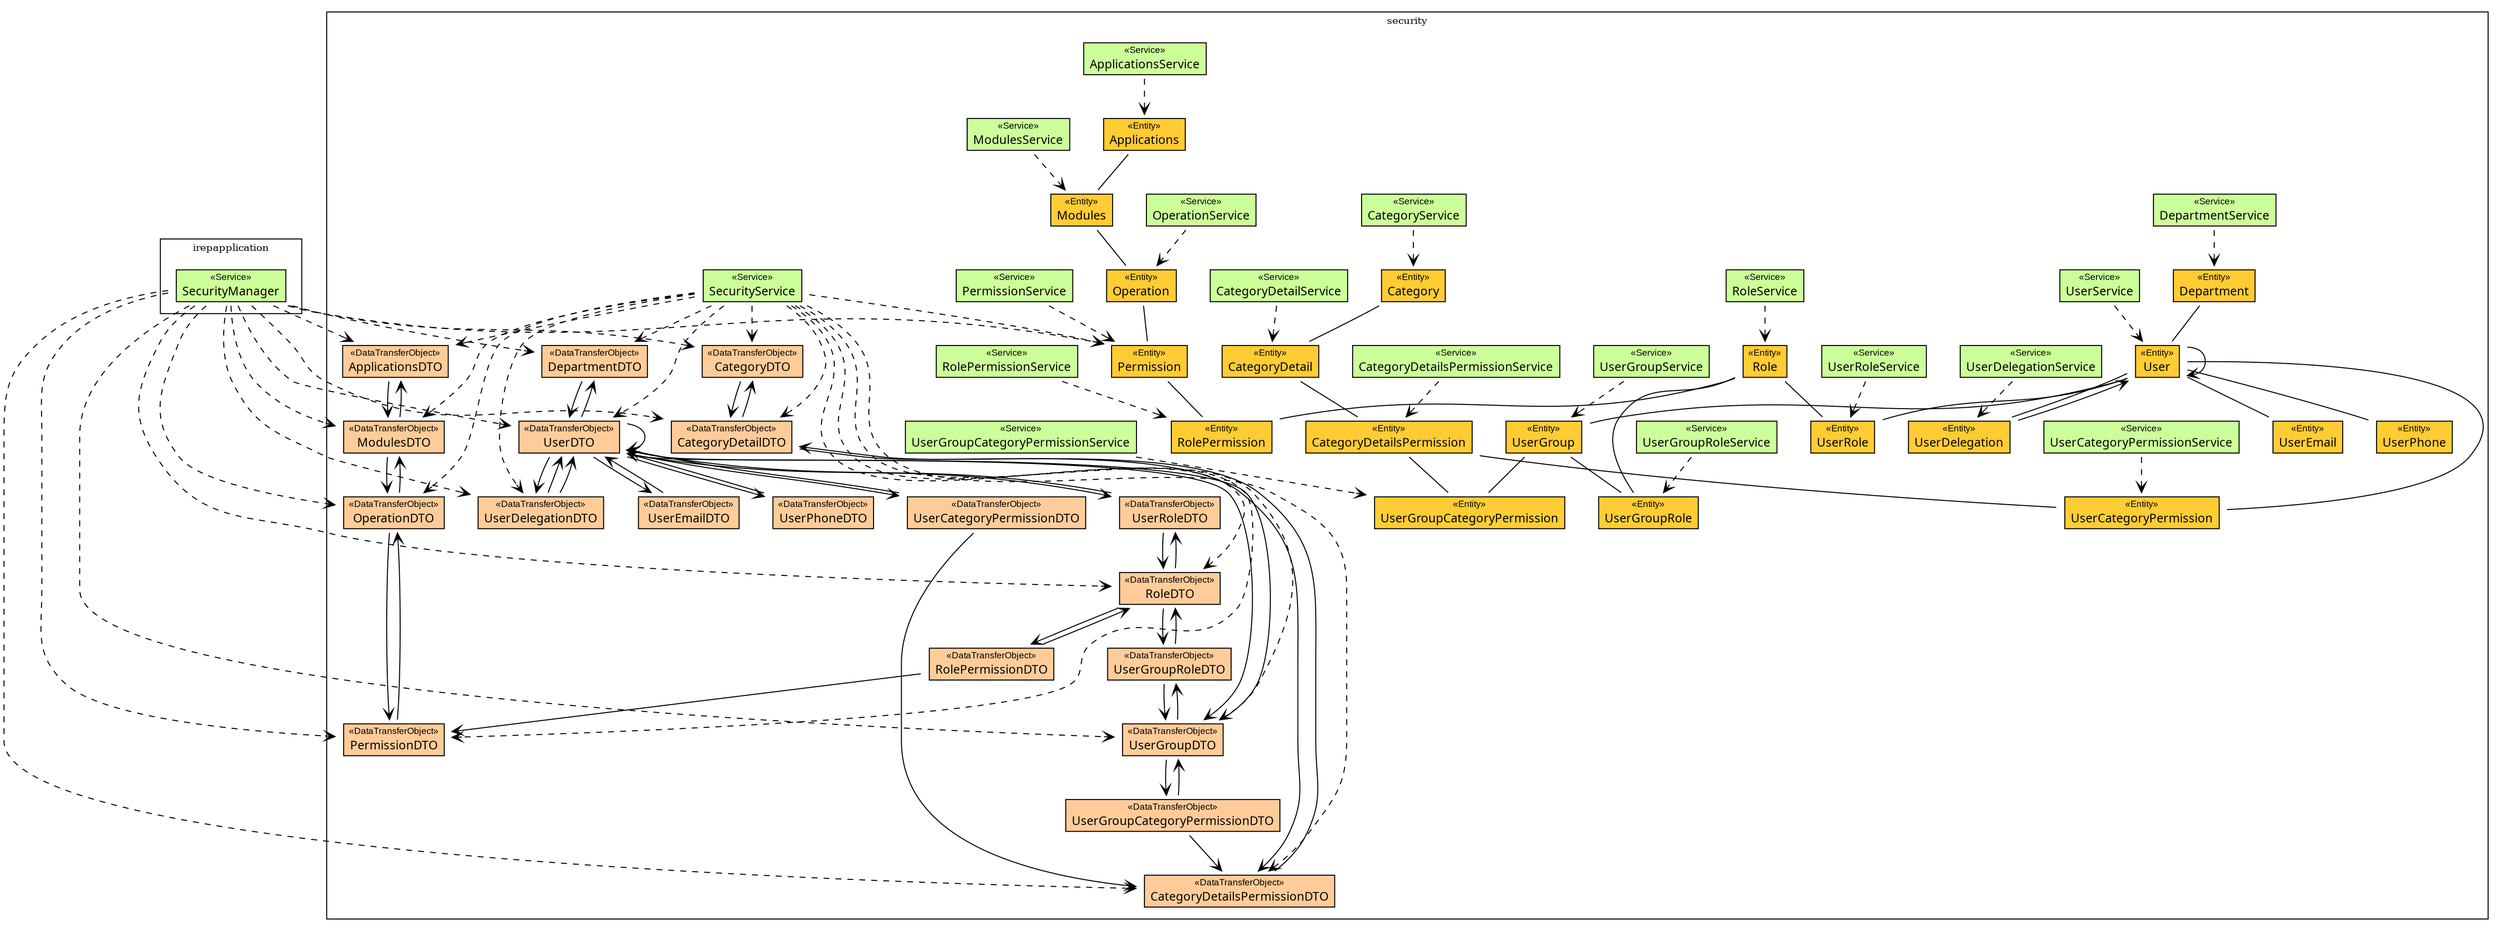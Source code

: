 
	
digraph G {             
	fontsize = 10        
	node [                          
		fontsize = 10                
		fontname="arial"
		shape=plaintext
	     ]        
	     
	edge [                            
		fontsize = 10        
	     ]        
	
	
	
		subgraph clusterirepapplication {
			label = "irepapplication"  
			
				
					
	SecurityManager [label=<<table border="0" cellborder="1" cellspacing="0" cellpadding="0" port="p" bgcolor="#CCFF99" >
	<tr><td>
	<table border="0" cellspacing="1" cellpadding="1">
		<tr><td> &laquo;Service&raquo; </td></tr>
		<tr><td><font face="arialbd"  point-size="12.0"> SecurityManager </font></td></tr>
	</table></td></tr>
	</table>>, fontname="arial", fontcolor="black", fontsize=9.0];

					
				
				
			
		}
	

	
		subgraph clustersecurity {
			label = "security"  
			
				
					
	ApplicationsService [label=<<table border="0" cellborder="1" cellspacing="0" cellpadding="0" port="p" bgcolor="#CCFF99" >
	<tr><td>
	<table border="0" cellspacing="1" cellpadding="1">
		<tr><td> &laquo;Service&raquo; </td></tr>
		<tr><td><font face="arialbd"  point-size="12.0"> ApplicationsService </font></td></tr>
	</table></td></tr>
	</table>>, fontname="arial", fontcolor="black", fontsize=9.0];

	CategoryDetailService [label=<<table border="0" cellborder="1" cellspacing="0" cellpadding="0" port="p" bgcolor="#CCFF99" >
	<tr><td>
	<table border="0" cellspacing="1" cellpadding="1">
		<tr><td> &laquo;Service&raquo; </td></tr>
		<tr><td><font face="arialbd"  point-size="12.0"> CategoryDetailService </font></td></tr>
	</table></td></tr>
	</table>>, fontname="arial", fontcolor="black", fontsize=9.0];

	CategoryDetailsPermissionService [label=<<table border="0" cellborder="1" cellspacing="0" cellpadding="0" port="p" bgcolor="#CCFF99" >
	<tr><td>
	<table border="0" cellspacing="1" cellpadding="1">
		<tr><td> &laquo;Service&raquo; </td></tr>
		<tr><td><font face="arialbd"  point-size="12.0"> CategoryDetailsPermissionService </font></td></tr>
	</table></td></tr>
	</table>>, fontname="arial", fontcolor="black", fontsize=9.0];

	CategoryService [label=<<table border="0" cellborder="1" cellspacing="0" cellpadding="0" port="p" bgcolor="#CCFF99" >
	<tr><td>
	<table border="0" cellspacing="1" cellpadding="1">
		<tr><td> &laquo;Service&raquo; </td></tr>
		<tr><td><font face="arialbd"  point-size="12.0"> CategoryService </font></td></tr>
	</table></td></tr>
	</table>>, fontname="arial", fontcolor="black", fontsize=9.0];

	DepartmentService [label=<<table border="0" cellborder="1" cellspacing="0" cellpadding="0" port="p" bgcolor="#CCFF99" >
	<tr><td>
	<table border="0" cellspacing="1" cellpadding="1">
		<tr><td> &laquo;Service&raquo; </td></tr>
		<tr><td><font face="arialbd"  point-size="12.0"> DepartmentService </font></td></tr>
	</table></td></tr>
	</table>>, fontname="arial", fontcolor="black", fontsize=9.0];

	ModulesService [label=<<table border="0" cellborder="1" cellspacing="0" cellpadding="0" port="p" bgcolor="#CCFF99" >
	<tr><td>
	<table border="0" cellspacing="1" cellpadding="1">
		<tr><td> &laquo;Service&raquo; </td></tr>
		<tr><td><font face="arialbd"  point-size="12.0"> ModulesService </font></td></tr>
	</table></td></tr>
	</table>>, fontname="arial", fontcolor="black", fontsize=9.0];

	OperationService [label=<<table border="0" cellborder="1" cellspacing="0" cellpadding="0" port="p" bgcolor="#CCFF99" >
	<tr><td>
	<table border="0" cellspacing="1" cellpadding="1">
		<tr><td> &laquo;Service&raquo; </td></tr>
		<tr><td><font face="arialbd"  point-size="12.0"> OperationService </font></td></tr>
	</table></td></tr>
	</table>>, fontname="arial", fontcolor="black", fontsize=9.0];

	PermissionService [label=<<table border="0" cellborder="1" cellspacing="0" cellpadding="0" port="p" bgcolor="#CCFF99" >
	<tr><td>
	<table border="0" cellspacing="1" cellpadding="1">
		<tr><td> &laquo;Service&raquo; </td></tr>
		<tr><td><font face="arialbd"  point-size="12.0"> PermissionService </font></td></tr>
	</table></td></tr>
	</table>>, fontname="arial", fontcolor="black", fontsize=9.0];

	RolePermissionService [label=<<table border="0" cellborder="1" cellspacing="0" cellpadding="0" port="p" bgcolor="#CCFF99" >
	<tr><td>
	<table border="0" cellspacing="1" cellpadding="1">
		<tr><td> &laquo;Service&raquo; </td></tr>
		<tr><td><font face="arialbd"  point-size="12.0"> RolePermissionService </font></td></tr>
	</table></td></tr>
	</table>>, fontname="arial", fontcolor="black", fontsize=9.0];

	RoleService [label=<<table border="0" cellborder="1" cellspacing="0" cellpadding="0" port="p" bgcolor="#CCFF99" >
	<tr><td>
	<table border="0" cellspacing="1" cellpadding="1">
		<tr><td> &laquo;Service&raquo; </td></tr>
		<tr><td><font face="arialbd"  point-size="12.0"> RoleService </font></td></tr>
	</table></td></tr>
	</table>>, fontname="arial", fontcolor="black", fontsize=9.0];

	SecurityService [label=<<table border="0" cellborder="1" cellspacing="0" cellpadding="0" port="p" bgcolor="#CCFF99" >
	<tr><td>
	<table border="0" cellspacing="1" cellpadding="1">
		<tr><td> &laquo;Service&raquo; </td></tr>
		<tr><td><font face="arialbd"  point-size="12.0"> SecurityService </font></td></tr>
	</table></td></tr>
	</table>>, fontname="arial", fontcolor="black", fontsize=9.0];

	UserCategoryPermissionService [label=<<table border="0" cellborder="1" cellspacing="0" cellpadding="0" port="p" bgcolor="#CCFF99" >
	<tr><td>
	<table border="0" cellspacing="1" cellpadding="1">
		<tr><td> &laquo;Service&raquo; </td></tr>
		<tr><td><font face="arialbd"  point-size="12.0"> UserCategoryPermissionService </font></td></tr>
	</table></td></tr>
	</table>>, fontname="arial", fontcolor="black", fontsize=9.0];

	UserDelegationService [label=<<table border="0" cellborder="1" cellspacing="0" cellpadding="0" port="p" bgcolor="#CCFF99" >
	<tr><td>
	<table border="0" cellspacing="1" cellpadding="1">
		<tr><td> &laquo;Service&raquo; </td></tr>
		<tr><td><font face="arialbd"  point-size="12.0"> UserDelegationService </font></td></tr>
	</table></td></tr>
	</table>>, fontname="arial", fontcolor="black", fontsize=9.0];

	UserGroupCategoryPermissionService [label=<<table border="0" cellborder="1" cellspacing="0" cellpadding="0" port="p" bgcolor="#CCFF99" >
	<tr><td>
	<table border="0" cellspacing="1" cellpadding="1">
		<tr><td> &laquo;Service&raquo; </td></tr>
		<tr><td><font face="arialbd"  point-size="12.0"> UserGroupCategoryPermissionService </font></td></tr>
	</table></td></tr>
	</table>>, fontname="arial", fontcolor="black", fontsize=9.0];

	UserGroupRoleService [label=<<table border="0" cellborder="1" cellspacing="0" cellpadding="0" port="p" bgcolor="#CCFF99" >
	<tr><td>
	<table border="0" cellspacing="1" cellpadding="1">
		<tr><td> &laquo;Service&raquo; </td></tr>
		<tr><td><font face="arialbd"  point-size="12.0"> UserGroupRoleService </font></td></tr>
	</table></td></tr>
	</table>>, fontname="arial", fontcolor="black", fontsize=9.0];

	UserGroupService [label=<<table border="0" cellborder="1" cellspacing="0" cellpadding="0" port="p" bgcolor="#CCFF99" >
	<tr><td>
	<table border="0" cellspacing="1" cellpadding="1">
		<tr><td> &laquo;Service&raquo; </td></tr>
		<tr><td><font face="arialbd"  point-size="12.0"> UserGroupService </font></td></tr>
	</table></td></tr>
	</table>>, fontname="arial", fontcolor="black", fontsize=9.0];

	UserRoleService [label=<<table border="0" cellborder="1" cellspacing="0" cellpadding="0" port="p" bgcolor="#CCFF99" >
	<tr><td>
	<table border="0" cellspacing="1" cellpadding="1">
		<tr><td> &laquo;Service&raquo; </td></tr>
		<tr><td><font face="arialbd"  point-size="12.0"> UserRoleService </font></td></tr>
	</table></td></tr>
	</table>>, fontname="arial", fontcolor="black", fontsize=9.0];

	UserService [label=<<table border="0" cellborder="1" cellspacing="0" cellpadding="0" port="p" bgcolor="#CCFF99" >
	<tr><td>
	<table border="0" cellspacing="1" cellpadding="1">
		<tr><td> &laquo;Service&raquo; </td></tr>
		<tr><td><font face="arialbd"  point-size="12.0"> UserService </font></td></tr>
	</table></td></tr>
	</table>>, fontname="arial", fontcolor="black", fontsize=9.0];

					
				
				

	Applications [label=<<table border="0" cellborder="1" cellspacing="0" cellpadding="0" port="p" bgcolor="#FFCC33">
	<tr><td>
	<table border="0" cellspacing="1" cellpadding="1">
		<tr><td> &laquo;Entity&raquo; </td></tr>
		<tr><td><font face="arialbd"  point-size="12.0"> Applications </font></td></tr>
	</table></td></tr>
	
	
	
	
	</table>>, fontname="arial", fontcolor="black", fontsize=9.0];



	ApplicationsDTO [label=<<table border="0" cellborder="1" cellspacing="0" cellpadding="0" port="p" bgcolor="#FFCC99">
	<tr><td>
	<table border="0" cellspacing="1" cellpadding="1">
		<tr><td> &laquo;DataTransferObject&raquo; </td></tr>
		<tr><td><font face="arialbd"  point-size="12.0"> ApplicationsDTO </font></td></tr>
	</table></td></tr>
	
	
	
	
	</table>>, fontname="arial", fontcolor="black", fontsize=9.0];



	Category [label=<<table border="0" cellborder="1" cellspacing="0" cellpadding="0" port="p" bgcolor="#FFCC33">
	<tr><td>
	<table border="0" cellspacing="1" cellpadding="1">
		<tr><td> &laquo;Entity&raquo; </td></tr>
		<tr><td><font face="arialbd"  point-size="12.0"> Category </font></td></tr>
	</table></td></tr>
	
	
	
	
	</table>>, fontname="arial", fontcolor="black", fontsize=9.0];



	CategoryDTO [label=<<table border="0" cellborder="1" cellspacing="0" cellpadding="0" port="p" bgcolor="#FFCC99">
	<tr><td>
	<table border="0" cellspacing="1" cellpadding="1">
		<tr><td> &laquo;DataTransferObject&raquo; </td></tr>
		<tr><td><font face="arialbd"  point-size="12.0"> CategoryDTO </font></td></tr>
	</table></td></tr>
	
	
	
	
	</table>>, fontname="arial", fontcolor="black", fontsize=9.0];



	CategoryDetail [label=<<table border="0" cellborder="1" cellspacing="0" cellpadding="0" port="p" bgcolor="#FFCC33">
	<tr><td>
	<table border="0" cellspacing="1" cellpadding="1">
		<tr><td> &laquo;Entity&raquo; </td></tr>
		<tr><td><font face="arialbd"  point-size="12.0"> CategoryDetail </font></td></tr>
	</table></td></tr>
	
	
	
	
	</table>>, fontname="arial", fontcolor="black", fontsize=9.0];



	CategoryDetailDTO [label=<<table border="0" cellborder="1" cellspacing="0" cellpadding="0" port="p" bgcolor="#FFCC99">
	<tr><td>
	<table border="0" cellspacing="1" cellpadding="1">
		<tr><td> &laquo;DataTransferObject&raquo; </td></tr>
		<tr><td><font face="arialbd"  point-size="12.0"> CategoryDetailDTO </font></td></tr>
	</table></td></tr>
	
	
	
	
	</table>>, fontname="arial", fontcolor="black", fontsize=9.0];



	CategoryDetailsPermission [label=<<table border="0" cellborder="1" cellspacing="0" cellpadding="0" port="p" bgcolor="#FFCC33">
	<tr><td>
	<table border="0" cellspacing="1" cellpadding="1">
		<tr><td> &laquo;Entity&raquo; </td></tr>
		<tr><td><font face="arialbd"  point-size="12.0"> CategoryDetailsPermission </font></td></tr>
	</table></td></tr>
	
	
	
	
	</table>>, fontname="arial", fontcolor="black", fontsize=9.0];



	CategoryDetailsPermissionDTO [label=<<table border="0" cellborder="1" cellspacing="0" cellpadding="0" port="p" bgcolor="#FFCC99">
	<tr><td>
	<table border="0" cellspacing="1" cellpadding="1">
		<tr><td> &laquo;DataTransferObject&raquo; </td></tr>
		<tr><td><font face="arialbd"  point-size="12.0"> CategoryDetailsPermissionDTO </font></td></tr>
	</table></td></tr>
	
	
	
	
	</table>>, fontname="arial", fontcolor="black", fontsize=9.0];



	Department [label=<<table border="0" cellborder="1" cellspacing="0" cellpadding="0" port="p" bgcolor="#FFCC33">
	<tr><td>
	<table border="0" cellspacing="1" cellpadding="1">
		<tr><td> &laquo;Entity&raquo; </td></tr>
		<tr><td><font face="arialbd"  point-size="12.0"> Department </font></td></tr>
	</table></td></tr>
	
	
	
	
	</table>>, fontname="arial", fontcolor="black", fontsize=9.0];



	DepartmentDTO [label=<<table border="0" cellborder="1" cellspacing="0" cellpadding="0" port="p" bgcolor="#FFCC99">
	<tr><td>
	<table border="0" cellspacing="1" cellpadding="1">
		<tr><td> &laquo;DataTransferObject&raquo; </td></tr>
		<tr><td><font face="arialbd"  point-size="12.0"> DepartmentDTO </font></td></tr>
	</table></td></tr>
	
	
	
	
	</table>>, fontname="arial", fontcolor="black", fontsize=9.0];



	Modules [label=<<table border="0" cellborder="1" cellspacing="0" cellpadding="0" port="p" bgcolor="#FFCC33">
	<tr><td>
	<table border="0" cellspacing="1" cellpadding="1">
		<tr><td> &laquo;Entity&raquo; </td></tr>
		<tr><td><font face="arialbd"  point-size="12.0"> Modules </font></td></tr>
	</table></td></tr>
	
	
	
	
	</table>>, fontname="arial", fontcolor="black", fontsize=9.0];



	ModulesDTO [label=<<table border="0" cellborder="1" cellspacing="0" cellpadding="0" port="p" bgcolor="#FFCC99">
	<tr><td>
	<table border="0" cellspacing="1" cellpadding="1">
		<tr><td> &laquo;DataTransferObject&raquo; </td></tr>
		<tr><td><font face="arialbd"  point-size="12.0"> ModulesDTO </font></td></tr>
	</table></td></tr>
	
	
	
	
	</table>>, fontname="arial", fontcolor="black", fontsize=9.0];



	Operation [label=<<table border="0" cellborder="1" cellspacing="0" cellpadding="0" port="p" bgcolor="#FFCC33">
	<tr><td>
	<table border="0" cellspacing="1" cellpadding="1">
		<tr><td> &laquo;Entity&raquo; </td></tr>
		<tr><td><font face="arialbd"  point-size="12.0"> Operation </font></td></tr>
	</table></td></tr>
	
	
	
	
	</table>>, fontname="arial", fontcolor="black", fontsize=9.0];



	OperationDTO [label=<<table border="0" cellborder="1" cellspacing="0" cellpadding="0" port="p" bgcolor="#FFCC99">
	<tr><td>
	<table border="0" cellspacing="1" cellpadding="1">
		<tr><td> &laquo;DataTransferObject&raquo; </td></tr>
		<tr><td><font face="arialbd"  point-size="12.0"> OperationDTO </font></td></tr>
	</table></td></tr>
	
	
	
	
	</table>>, fontname="arial", fontcolor="black", fontsize=9.0];



	Permission [label=<<table border="0" cellborder="1" cellspacing="0" cellpadding="0" port="p" bgcolor="#FFCC33">
	<tr><td>
	<table border="0" cellspacing="1" cellpadding="1">
		<tr><td> &laquo;Entity&raquo; </td></tr>
		<tr><td><font face="arialbd"  point-size="12.0"> Permission </font></td></tr>
	</table></td></tr>
	
	
	
	
	</table>>, fontname="arial", fontcolor="black", fontsize=9.0];



	PermissionDTO [label=<<table border="0" cellborder="1" cellspacing="0" cellpadding="0" port="p" bgcolor="#FFCC99">
	<tr><td>
	<table border="0" cellspacing="1" cellpadding="1">
		<tr><td> &laquo;DataTransferObject&raquo; </td></tr>
		<tr><td><font face="arialbd"  point-size="12.0"> PermissionDTO </font></td></tr>
	</table></td></tr>
	
	
	
	
	</table>>, fontname="arial", fontcolor="black", fontsize=9.0];



	Role [label=<<table border="0" cellborder="1" cellspacing="0" cellpadding="0" port="p" bgcolor="#FFCC33">
	<tr><td>
	<table border="0" cellspacing="1" cellpadding="1">
		<tr><td> &laquo;Entity&raquo; </td></tr>
		<tr><td><font face="arialbd"  point-size="12.0"> Role </font></td></tr>
	</table></td></tr>
	
	
	
	
	</table>>, fontname="arial", fontcolor="black", fontsize=9.0];



	RoleDTO [label=<<table border="0" cellborder="1" cellspacing="0" cellpadding="0" port="p" bgcolor="#FFCC99">
	<tr><td>
	<table border="0" cellspacing="1" cellpadding="1">
		<tr><td> &laquo;DataTransferObject&raquo; </td></tr>
		<tr><td><font face="arialbd"  point-size="12.0"> RoleDTO </font></td></tr>
	</table></td></tr>
	
	
	
	
	</table>>, fontname="arial", fontcolor="black", fontsize=9.0];



	RolePermission [label=<<table border="0" cellborder="1" cellspacing="0" cellpadding="0" port="p" bgcolor="#FFCC33">
	<tr><td>
	<table border="0" cellspacing="1" cellpadding="1">
		<tr><td> &laquo;Entity&raquo; </td></tr>
		<tr><td><font face="arialbd"  point-size="12.0"> RolePermission </font></td></tr>
	</table></td></tr>
	
	
	
	
	</table>>, fontname="arial", fontcolor="black", fontsize=9.0];



	RolePermissionDTO [label=<<table border="0" cellborder="1" cellspacing="0" cellpadding="0" port="p" bgcolor="#FFCC99">
	<tr><td>
	<table border="0" cellspacing="1" cellpadding="1">
		<tr><td> &laquo;DataTransferObject&raquo; </td></tr>
		<tr><td><font face="arialbd"  point-size="12.0"> RolePermissionDTO </font></td></tr>
	</table></td></tr>
	
	
	
	
	</table>>, fontname="arial", fontcolor="black", fontsize=9.0];



	User [label=<<table border="0" cellborder="1" cellspacing="0" cellpadding="0" port="p" bgcolor="#FFCC33">
	<tr><td>
	<table border="0" cellspacing="1" cellpadding="1">
		<tr><td> &laquo;Entity&raquo; </td></tr>
		<tr><td><font face="arialbd"  point-size="12.0"> User </font></td></tr>
	</table></td></tr>
	
	
	
	
	</table>>, fontname="arial", fontcolor="black", fontsize=9.0];



	UserCategoryPermission [label=<<table border="0" cellborder="1" cellspacing="0" cellpadding="0" port="p" bgcolor="#FFCC33">
	<tr><td>
	<table border="0" cellspacing="1" cellpadding="1">
		<tr><td> &laquo;Entity&raquo; </td></tr>
		<tr><td><font face="arialbd"  point-size="12.0"> UserCategoryPermission </font></td></tr>
	</table></td></tr>
	
	
	
	
	</table>>, fontname="arial", fontcolor="black", fontsize=9.0];



	UserCategoryPermissionDTO [label=<<table border="0" cellborder="1" cellspacing="0" cellpadding="0" port="p" bgcolor="#FFCC99">
	<tr><td>
	<table border="0" cellspacing="1" cellpadding="1">
		<tr><td> &laquo;DataTransferObject&raquo; </td></tr>
		<tr><td><font face="arialbd"  point-size="12.0"> UserCategoryPermissionDTO </font></td></tr>
	</table></td></tr>
	
	
	
	
	</table>>, fontname="arial", fontcolor="black", fontsize=9.0];



	UserDTO [label=<<table border="0" cellborder="1" cellspacing="0" cellpadding="0" port="p" bgcolor="#FFCC99">
	<tr><td>
	<table border="0" cellspacing="1" cellpadding="1">
		<tr><td> &laquo;DataTransferObject&raquo; </td></tr>
		<tr><td><font face="arialbd"  point-size="12.0"> UserDTO </font></td></tr>
	</table></td></tr>
	
	
	
	
	</table>>, fontname="arial", fontcolor="black", fontsize=9.0];



	UserDelegation [label=<<table border="0" cellborder="1" cellspacing="0" cellpadding="0" port="p" bgcolor="#FFCC33">
	<tr><td>
	<table border="0" cellspacing="1" cellpadding="1">
		<tr><td> &laquo;Entity&raquo; </td></tr>
		<tr><td><font face="arialbd"  point-size="12.0"> UserDelegation </font></td></tr>
	</table></td></tr>
	
	
	
	
	</table>>, fontname="arial", fontcolor="black", fontsize=9.0];



	UserDelegationDTO [label=<<table border="0" cellborder="1" cellspacing="0" cellpadding="0" port="p" bgcolor="#FFCC99">
	<tr><td>
	<table border="0" cellspacing="1" cellpadding="1">
		<tr><td> &laquo;DataTransferObject&raquo; </td></tr>
		<tr><td><font face="arialbd"  point-size="12.0"> UserDelegationDTO </font></td></tr>
	</table></td></tr>
	
	
	
	
	</table>>, fontname="arial", fontcolor="black", fontsize=9.0];



	UserEmail [label=<<table border="0" cellborder="1" cellspacing="0" cellpadding="0" port="p" bgcolor="#FFCC33">
	<tr><td>
	<table border="0" cellspacing="1" cellpadding="1">
		<tr><td> &laquo;Entity&raquo; </td></tr>
		<tr><td><font face="arialbd"  point-size="12.0"> UserEmail </font></td></tr>
	</table></td></tr>
	
	
	
	
	</table>>, fontname="arial", fontcolor="black", fontsize=9.0];



	UserEmailDTO [label=<<table border="0" cellborder="1" cellspacing="0" cellpadding="0" port="p" bgcolor="#FFCC99">
	<tr><td>
	<table border="0" cellspacing="1" cellpadding="1">
		<tr><td> &laquo;DataTransferObject&raquo; </td></tr>
		<tr><td><font face="arialbd"  point-size="12.0"> UserEmailDTO </font></td></tr>
	</table></td></tr>
	
	
	
	
	</table>>, fontname="arial", fontcolor="black", fontsize=9.0];



	UserGroup [label=<<table border="0" cellborder="1" cellspacing="0" cellpadding="0" port="p" bgcolor="#FFCC33">
	<tr><td>
	<table border="0" cellspacing="1" cellpadding="1">
		<tr><td> &laquo;Entity&raquo; </td></tr>
		<tr><td><font face="arialbd"  point-size="12.0"> UserGroup </font></td></tr>
	</table></td></tr>
	
	
	
	
	</table>>, fontname="arial", fontcolor="black", fontsize=9.0];



	UserGroupCategoryPermission [label=<<table border="0" cellborder="1" cellspacing="0" cellpadding="0" port="p" bgcolor="#FFCC33">
	<tr><td>
	<table border="0" cellspacing="1" cellpadding="1">
		<tr><td> &laquo;Entity&raquo; </td></tr>
		<tr><td><font face="arialbd"  point-size="12.0"> UserGroupCategoryPermission </font></td></tr>
	</table></td></tr>
	
	
	
	
	</table>>, fontname="arial", fontcolor="black", fontsize=9.0];



	UserGroupCategoryPermissionDTO [label=<<table border="0" cellborder="1" cellspacing="0" cellpadding="0" port="p" bgcolor="#FFCC99">
	<tr><td>
	<table border="0" cellspacing="1" cellpadding="1">
		<tr><td> &laquo;DataTransferObject&raquo; </td></tr>
		<tr><td><font face="arialbd"  point-size="12.0"> UserGroupCategoryPermissionDTO </font></td></tr>
	</table></td></tr>
	
	
	
	
	</table>>, fontname="arial", fontcolor="black", fontsize=9.0];



	UserGroupDTO [label=<<table border="0" cellborder="1" cellspacing="0" cellpadding="0" port="p" bgcolor="#FFCC99">
	<tr><td>
	<table border="0" cellspacing="1" cellpadding="1">
		<tr><td> &laquo;DataTransferObject&raquo; </td></tr>
		<tr><td><font face="arialbd"  point-size="12.0"> UserGroupDTO </font></td></tr>
	</table></td></tr>
	
	
	
	
	</table>>, fontname="arial", fontcolor="black", fontsize=9.0];



	UserGroupRole [label=<<table border="0" cellborder="1" cellspacing="0" cellpadding="0" port="p" bgcolor="#FFCC33">
	<tr><td>
	<table border="0" cellspacing="1" cellpadding="1">
		<tr><td> &laquo;Entity&raquo; </td></tr>
		<tr><td><font face="arialbd"  point-size="12.0"> UserGroupRole </font></td></tr>
	</table></td></tr>
	
	
	
	
	</table>>, fontname="arial", fontcolor="black", fontsize=9.0];



	UserGroupRoleDTO [label=<<table border="0" cellborder="1" cellspacing="0" cellpadding="0" port="p" bgcolor="#FFCC99">
	<tr><td>
	<table border="0" cellspacing="1" cellpadding="1">
		<tr><td> &laquo;DataTransferObject&raquo; </td></tr>
		<tr><td><font face="arialbd"  point-size="12.0"> UserGroupRoleDTO </font></td></tr>
	</table></td></tr>
	
	
	
	
	</table>>, fontname="arial", fontcolor="black", fontsize=9.0];



	UserPhone [label=<<table border="0" cellborder="1" cellspacing="0" cellpadding="0" port="p" bgcolor="#FFCC33">
	<tr><td>
	<table border="0" cellspacing="1" cellpadding="1">
		<tr><td> &laquo;Entity&raquo; </td></tr>
		<tr><td><font face="arialbd"  point-size="12.0"> UserPhone </font></td></tr>
	</table></td></tr>
	
	
	
	
	</table>>, fontname="arial", fontcolor="black", fontsize=9.0];



	UserPhoneDTO [label=<<table border="0" cellborder="1" cellspacing="0" cellpadding="0" port="p" bgcolor="#FFCC99">
	<tr><td>
	<table border="0" cellspacing="1" cellpadding="1">
		<tr><td> &laquo;DataTransferObject&raquo; </td></tr>
		<tr><td><font face="arialbd"  point-size="12.0"> UserPhoneDTO </font></td></tr>
	</table></td></tr>
	
	
	
	
	</table>>, fontname="arial", fontcolor="black", fontsize=9.0];



	UserRole [label=<<table border="0" cellborder="1" cellspacing="0" cellpadding="0" port="p" bgcolor="#FFCC33">
	<tr><td>
	<table border="0" cellspacing="1" cellpadding="1">
		<tr><td> &laquo;Entity&raquo; </td></tr>
		<tr><td><font face="arialbd"  point-size="12.0"> UserRole </font></td></tr>
	</table></td></tr>
	
	
	
	
	</table>>, fontname="arial", fontcolor="black", fontsize=9.0];



	UserRoleDTO [label=<<table border="0" cellborder="1" cellspacing="0" cellpadding="0" port="p" bgcolor="#FFCC99">
	<tr><td>
	<table border="0" cellspacing="1" cellpadding="1">
		<tr><td> &laquo;DataTransferObject&raquo; </td></tr>
		<tr><td><font face="arialbd"  point-size="12.0"> UserRoleDTO </font></td></tr>
	</table></td></tr>
	
	
	
	
	</table>>, fontname="arial", fontcolor="black", fontsize=9.0];


			
		}
	

	
		
	edge [arrowhead = "empty"]

		
		
	edge [arrowhead = "none"]

		
	    	edge [arrowtail="none" arrowhead = "none" headlabel="" taillabel="" labeldistance="2.0" labelangle="-30"]
	
		Applications -> Modules

			edge [arrowtail="none" arrowhead = "open" headlabel="" taillabel="" labeldistance="2.0" labelangle="-30"]
	
		ApplicationsDTO -> ModulesDTO

	    	edge [arrowtail="none" arrowhead = "none" headlabel="" taillabel="" labeldistance="2.0" labelangle="-30"]
	
		Category -> CategoryDetail

			edge [arrowtail="none" arrowhead = "open" headlabel="" taillabel="" labeldistance="2.0" labelangle="-30"]
	
		CategoryDTO -> CategoryDetailDTO

	    	edge [arrowtail="none" arrowhead = "none" headlabel="" taillabel="" labeldistance="2.0" labelangle="-30"]
	
		CategoryDetail -> CategoryDetailsPermission

			edge [arrowtail="none" arrowhead = "open" headlabel="" taillabel="" labeldistance="2.0" labelangle="-30"]
	
		CategoryDetailDTO -> CategoryDTO

			edge [arrowtail="none" arrowhead = "open" headlabel="" taillabel="" labeldistance="2.0" labelangle="-30"]
	
		CategoryDetailDTO -> CategoryDetailsPermissionDTO

	    	edge [arrowtail="none" arrowhead = "none" headlabel="" taillabel="" labeldistance="2.0" labelangle="-30"]
	
		CategoryDetailsPermission -> UserCategoryPermission

	    	edge [arrowtail="none" arrowhead = "none" headlabel="" taillabel="" labeldistance="2.0" labelangle="-30"]
	
		CategoryDetailsPermission -> UserGroupCategoryPermission

			edge [arrowtail="none" arrowhead = "open" headlabel="" taillabel="" labeldistance="2.0" labelangle="-30"]
	
		CategoryDetailsPermissionDTO -> CategoryDetailDTO

	    	edge [arrowtail="none" arrowhead = "none" headlabel="" taillabel="" labeldistance="2.0" labelangle="-30"]
	
		Department -> User

			edge [arrowtail="none" arrowhead = "open" headlabel="" taillabel="" labeldistance="2.0" labelangle="-30"]
	
		DepartmentDTO -> UserDTO

	    	edge [arrowtail="none" arrowhead = "none" headlabel="" taillabel="" labeldistance="2.0" labelangle="-30"]
	
		Modules -> Operation

			edge [arrowtail="none" arrowhead = "open" headlabel="" taillabel="" labeldistance="2.0" labelangle="-30"]
	
		ModulesDTO -> ApplicationsDTO

			edge [arrowtail="none" arrowhead = "open" headlabel="" taillabel="" labeldistance="2.0" labelangle="-30"]
	
		ModulesDTO -> OperationDTO

	    	edge [arrowtail="none" arrowhead = "none" headlabel="" taillabel="" labeldistance="2.0" labelangle="-30"]
	
		Operation -> Permission

			edge [arrowtail="none" arrowhead = "open" headlabel="" taillabel="" labeldistance="2.0" labelangle="-30"]
	
		OperationDTO -> ModulesDTO

			edge [arrowtail="none" arrowhead = "open" headlabel="" taillabel="" labeldistance="2.0" labelangle="-30"]
	
		OperationDTO -> PermissionDTO

	    	edge [arrowtail="none" arrowhead = "none" headlabel="" taillabel="" labeldistance="2.0" labelangle="-30"]
	
		Permission -> RolePermission

			edge [arrowtail="none" arrowhead = "open" headlabel="" taillabel="" labeldistance="2.0" labelangle="-30"]
	
		PermissionDTO -> OperationDTO

	    	edge [arrowtail="none" arrowhead = "none" headlabel="" taillabel="" labeldistance="2.0" labelangle="-30"]
	
		Role -> RolePermission

	    	edge [arrowtail="none" arrowhead = "none" headlabel="" taillabel="" labeldistance="2.0" labelangle="-30"]
	
		Role -> UserGroupRole

	    	edge [arrowtail="none" arrowhead = "none" headlabel="" taillabel="" labeldistance="2.0" labelangle="-30"]
	
		Role -> UserRole

			edge [arrowtail="none" arrowhead = "open" headlabel="" taillabel="" labeldistance="2.0" labelangle="-30"]
	
		RoleDTO -> RolePermissionDTO

			edge [arrowtail="none" arrowhead = "open" headlabel="" taillabel="" labeldistance="2.0" labelangle="-30"]
	
		RoleDTO -> UserGroupRoleDTO

			edge [arrowtail="none" arrowhead = "open" headlabel="" taillabel="" labeldistance="2.0" labelangle="-30"]
	
		RoleDTO -> UserRoleDTO

			edge [arrowtail="none" arrowhead = "open" headlabel="" taillabel="" labeldistance="2.0" labelangle="-30"]
	
		RolePermissionDTO -> PermissionDTO

			edge [arrowtail="none" arrowhead = "open" headlabel="" taillabel="" labeldistance="2.0" labelangle="-30"]
	
		RolePermissionDTO -> RoleDTO

			edge [arrowtail="none" arrowhead = "open" headlabel="" taillabel="" labeldistance="2.0" labelangle="-30"]
	
		User -> User

	    	edge [arrowtail="none" arrowhead = "none" headlabel="" taillabel="" labeldistance="2.0" labelangle="-30"]
	
		User -> UserCategoryPermission

	    	edge [arrowtail="none" arrowhead = "none" headlabel="" taillabel="" labeldistance="2.0" labelangle="-30"]
	
		User -> UserDelegation

			edge [arrowtail="diamond" arrowhead = "none" headlabel="" taillabel="" labeldistance="2.0" labelangle="-30"]
	
		User -> UserEmail

	    	edge [arrowtail="none" arrowhead = "none" headlabel="" taillabel="" labeldistance="2.0" labelangle="-30"]
	
		User -> UserGroup

			edge [arrowtail="diamond" arrowhead = "none" headlabel="" taillabel="" labeldistance="2.0" labelangle="-30"]
	
		User -> UserPhone

	    	edge [arrowtail="none" arrowhead = "none" headlabel="" taillabel="" labeldistance="2.0" labelangle="-30"]
	
		User -> UserRole

			edge [arrowtail="none" arrowhead = "open" headlabel="" taillabel="" labeldistance="2.0" labelangle="-30"]
	
		UserCategoryPermissionDTO -> CategoryDetailsPermissionDTO

			edge [arrowtail="none" arrowhead = "open" headlabel="" taillabel="" labeldistance="2.0" labelangle="-30"]
	
		UserCategoryPermissionDTO -> UserDTO

			edge [arrowtail="none" arrowhead = "open" headlabel="" taillabel="" labeldistance="2.0" labelangle="-30"]
	
		UserDTO -> DepartmentDTO

			edge [arrowtail="none" arrowhead = "open" headlabel="" taillabel="" labeldistance="2.0" labelangle="-30"]
	
		UserDTO -> UserCategoryPermissionDTO

			edge [arrowtail="none" arrowhead = "open" headlabel="" taillabel="" labeldistance="2.0" labelangle="-30"]
	
		UserDTO -> UserDTO

			edge [arrowtail="none" arrowhead = "open" headlabel="" taillabel="" labeldistance="2.0" labelangle="-30"]
	
		UserDTO -> UserDelegationDTO

			edge [arrowtail="none" arrowhead = "open" headlabel="" taillabel="" labeldistance="2.0" labelangle="-30"]
	
		UserDTO -> UserEmailDTO

			edge [arrowtail="none" arrowhead = "open" headlabel="" taillabel="" labeldistance="2.0" labelangle="-30"]
	
		UserDTO -> UserGroupDTO

			edge [arrowtail="none" arrowhead = "open" headlabel="" taillabel="" labeldistance="2.0" labelangle="-30"]
	
		UserDTO -> UserPhoneDTO

			edge [arrowtail="none" arrowhead = "open" headlabel="" taillabel="" labeldistance="2.0" labelangle="-30"]
	
		UserDTO -> UserRoleDTO

			edge [arrowtail="none" arrowhead = "open" headlabel="" taillabel="" labeldistance="2.0" labelangle="-30"]
	
		UserDelegation -> User

			edge [arrowtail="none" arrowhead = "open" headlabel="" taillabel="" labeldistance="2.0" labelangle="-30"]
	
		UserDelegationDTO -> UserDTO

			edge [arrowtail="none" arrowhead = "open" headlabel="" taillabel="" labeldistance="2.0" labelangle="-30"]
	
		UserDelegationDTO -> UserDTO

			edge [arrowtail="none" arrowhead = "open" headlabel="" taillabel="" labeldistance="2.0" labelangle="-30"]
	
		UserEmailDTO -> UserDTO

	    	edge [arrowtail="none" arrowhead = "none" headlabel="" taillabel="" labeldistance="2.0" labelangle="-30"]
	
		UserGroup -> UserGroupCategoryPermission

	    	edge [arrowtail="none" arrowhead = "none" headlabel="" taillabel="" labeldistance="2.0" labelangle="-30"]
	
		UserGroup -> UserGroupRole

			edge [arrowtail="none" arrowhead = "open" headlabel="" taillabel="" labeldistance="2.0" labelangle="-30"]
	
		UserGroupCategoryPermissionDTO -> CategoryDetailsPermissionDTO

			edge [arrowtail="none" arrowhead = "open" headlabel="" taillabel="" labeldistance="2.0" labelangle="-30"]
	
		UserGroupCategoryPermissionDTO -> UserGroupDTO

			edge [arrowtail="none" arrowhead = "open" headlabel="" taillabel="" labeldistance="2.0" labelangle="-30"]
	
		UserGroupDTO -> UserDTO

			edge [arrowtail="none" arrowhead = "open" headlabel="" taillabel="" labeldistance="2.0" labelangle="-30"]
	
		UserGroupDTO -> UserGroupCategoryPermissionDTO

			edge [arrowtail="none" arrowhead = "open" headlabel="" taillabel="" labeldistance="2.0" labelangle="-30"]
	
		UserGroupDTO -> UserGroupRoleDTO

			edge [arrowtail="none" arrowhead = "open" headlabel="" taillabel="" labeldistance="2.0" labelangle="-30"]
	
		UserGroupRoleDTO -> RoleDTO

			edge [arrowtail="none" arrowhead = "open" headlabel="" taillabel="" labeldistance="2.0" labelangle="-30"]
	
		UserGroupRoleDTO -> UserGroupDTO

			edge [arrowtail="none" arrowhead = "open" headlabel="" taillabel="" labeldistance="2.0" labelangle="-30"]
	
		UserPhoneDTO -> UserDTO

			edge [arrowtail="none" arrowhead = "open" headlabel="" taillabel="" labeldistance="2.0" labelangle="-30"]
	
		UserRoleDTO -> RoleDTO

			edge [arrowtail="none" arrowhead = "open" headlabel="" taillabel="" labeldistance="2.0" labelangle="-30"]
	
		UserRoleDTO -> UserDTO

		
			
	
		edge [arrowtail="none" arrowhead = "open" headlabel = "" taillabel = "" style = "dashed"]
		
				SecurityManager -> ApplicationsDTO
		
				SecurityManager -> ModulesDTO
		
				SecurityManager -> OperationDTO
		
				SecurityManager -> PermissionDTO
		
				SecurityManager -> RoleDTO
		
				SecurityManager -> Permission
		
				SecurityManager -> CategoryDTO
		
				SecurityManager -> CategoryDetailDTO
		
				SecurityManager -> CategoryDetailsPermissionDTO
		
				SecurityManager -> UserDelegationDTO
		
				SecurityManager -> UserDTO
		
				SecurityManager -> DepartmentDTO
		
				SecurityManager -> UserGroupDTO
		
	

	
		edge [arrowtail="none" arrowhead = "open" headlabel = "" taillabel = "" style = "dashed"]
		
				SecurityService -> ApplicationsDTO
		
				SecurityService -> ModulesDTO
		
				SecurityService -> OperationDTO
		
				SecurityService -> PermissionDTO
		
				SecurityService -> RoleDTO
		
				SecurityService -> Permission
		
				SecurityService -> CategoryDTO
		
				SecurityService -> CategoryDetailDTO
		
				SecurityService -> CategoryDetailsPermissionDTO
		
				SecurityService -> UserDelegationDTO
		
				SecurityService -> UserDTO
		
				SecurityService -> DepartmentDTO
		
				SecurityService -> UserGroupDTO
		
	

	
		edge [arrowtail="none" arrowhead = "open" headlabel = "" taillabel = "" style = "dashed"]
		
				UserService -> User
		
	

	
		edge [arrowtail="none" arrowhead = "open" headlabel = "" taillabel = "" style = "dashed"]
		
				ApplicationsService -> Applications
		
	

	
		edge [arrowtail="none" arrowhead = "open" headlabel = "" taillabel = "" style = "dashed"]
		
				ModulesService -> Modules
		
	

	
		edge [arrowtail="none" arrowhead = "open" headlabel = "" taillabel = "" style = "dashed"]
		
				OperationService -> Operation
		
	

	
		edge [arrowtail="none" arrowhead = "open" headlabel = "" taillabel = "" style = "dashed"]
		
				PermissionService -> Permission
		
	

	
		edge [arrowtail="none" arrowhead = "open" headlabel = "" taillabel = "" style = "dashed"]
		
				RoleService -> Role
		
	

	
		edge [arrowtail="none" arrowhead = "open" headlabel = "" taillabel = "" style = "dashed"]
		
				RolePermissionService -> RolePermission
		
	

	
		edge [arrowtail="none" arrowhead = "open" headlabel = "" taillabel = "" style = "dashed"]
		
				UserRoleService -> UserRole
		
	

	
		edge [arrowtail="none" arrowhead = "open" headlabel = "" taillabel = "" style = "dashed"]
		
				DepartmentService -> Department
		
	

	
		edge [arrowtail="none" arrowhead = "open" headlabel = "" taillabel = "" style = "dashed"]
		
				UserGroupService -> UserGroup
		
	

	
		edge [arrowtail="none" arrowhead = "open" headlabel = "" taillabel = "" style = "dashed"]
		
				UserGroupRoleService -> UserGroupRole
		
	

	
		edge [arrowtail="none" arrowhead = "open" headlabel = "" taillabel = "" style = "dashed"]
		
				UserDelegationService -> UserDelegation
		
	

	
		edge [arrowtail="none" arrowhead = "open" headlabel = "" taillabel = "" style = "dashed"]
		
				CategoryService -> Category
		
	

	
		edge [arrowtail="none" arrowhead = "open" headlabel = "" taillabel = "" style = "dashed"]
		
				CategoryDetailService -> CategoryDetail
		
	

	
		edge [arrowtail="none" arrowhead = "open" headlabel = "" taillabel = "" style = "dashed"]
		
				CategoryDetailsPermissionService -> CategoryDetailsPermission
		
	

	
		edge [arrowtail="none" arrowhead = "open" headlabel = "" taillabel = "" style = "dashed"]
		
				UserCategoryPermissionService -> UserCategoryPermission
		
	

	
		edge [arrowtail="none" arrowhead = "open" headlabel = "" taillabel = "" style = "dashed"]
		
				UserGroupCategoryPermissionService -> UserGroupCategoryPermission
		
	

		
	
	
	}
	
